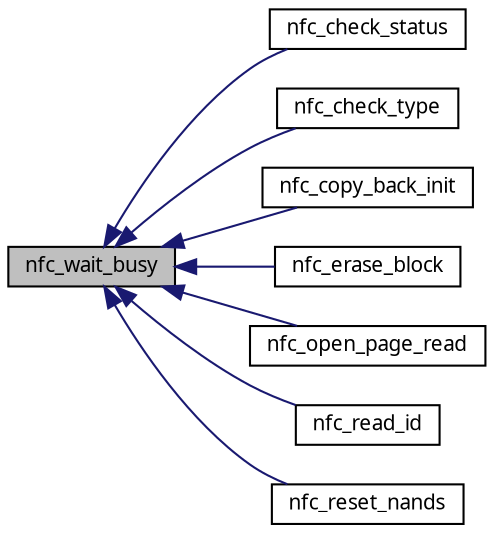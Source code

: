 digraph G
{
  edge [fontname="FreeSans.ttf",fontsize=10,labelfontname="FreeSans.ttf",labelfontsize=10];
  node [fontname="FreeSans.ttf",fontsize=10,shape=record];
  rankdir=LR;
  Node1 [label="nfc_wait_busy",height=0.2,width=0.4,color="black", fillcolor="grey75", style="filled" fontcolor="black"];
  Node1 -> Node2 [dir=back,color="midnightblue",fontsize=10,style="solid",fontname="FreeSans.ttf"];
  Node2 [label="nfc_check_status",height=0.2,width=0.4,color="black", fillcolor="white", style="filled",URL="$a00061.html#ef97b996828cba45aa7ee961af28e036",tooltip="Check the status of the selected device."];
  Node1 -> Node3 [dir=back,color="midnightblue",fontsize=10,style="solid",fontname="FreeSans.ttf"];
  Node3 [label="nfc_check_type",height=0.2,width=0.4,color="black", fillcolor="white", style="filled",URL="$a00061.html#455d3b498da0863662f3309643c2b719",tooltip="Tests the Nand Flash configuration."];
  Node1 -> Node4 [dir=back,color="midnightblue",fontsize=10,style="solid",fontname="FreeSans.ttf"];
  Node4 [label="nfc_copy_back_init",height=0.2,width=0.4,color="black", fillcolor="white", style="filled",URL="$a00061.html#b9ba38cddb62690e76858546804fac2c",tooltip="Prepare a copy-back session."];
  Node1 -> Node5 [dir=back,color="midnightblue",fontsize=10,style="solid",fontname="FreeSans.ttf"];
  Node5 [label="nfc_erase_block",height=0.2,width=0.4,color="black", fillcolor="white", style="filled",URL="$a00061.html#4a7f7eed66f5eb678e4a96ae5dc32486",tooltip="Erases a block."];
  Node1 -> Node6 [dir=back,color="midnightblue",fontsize=10,style="solid",fontname="FreeSans.ttf"];
  Node6 [label="nfc_open_page_read",height=0.2,width=0.4,color="black", fillcolor="white", style="filled",URL="$a00061.html#a0a322a0237ff247248591adb2b10fab",tooltip="Opens a page for read."];
  Node1 -> Node7 [dir=back,color="midnightblue",fontsize=10,style="solid",fontname="FreeSans.ttf"];
  Node7 [label="nfc_read_id",height=0.2,width=0.4,color="black", fillcolor="white", style="filled",URL="$a00061.html#2d5cf1d9c2243be1a253d5b0fd9147dd",tooltip="Read the ID of the Nand-Flash."];
  Node1 -> Node8 [dir=back,color="midnightblue",fontsize=10,style="solid",fontname="FreeSans.ttf"];
  Node8 [label="nfc_reset_nands",height=0.2,width=0.4,color="black", fillcolor="white", style="filled",URL="$a00061.html#ec96d29ad256f2dfc2ebfceddf08d6a9",tooltip="Reset all the NF devices."];
}
